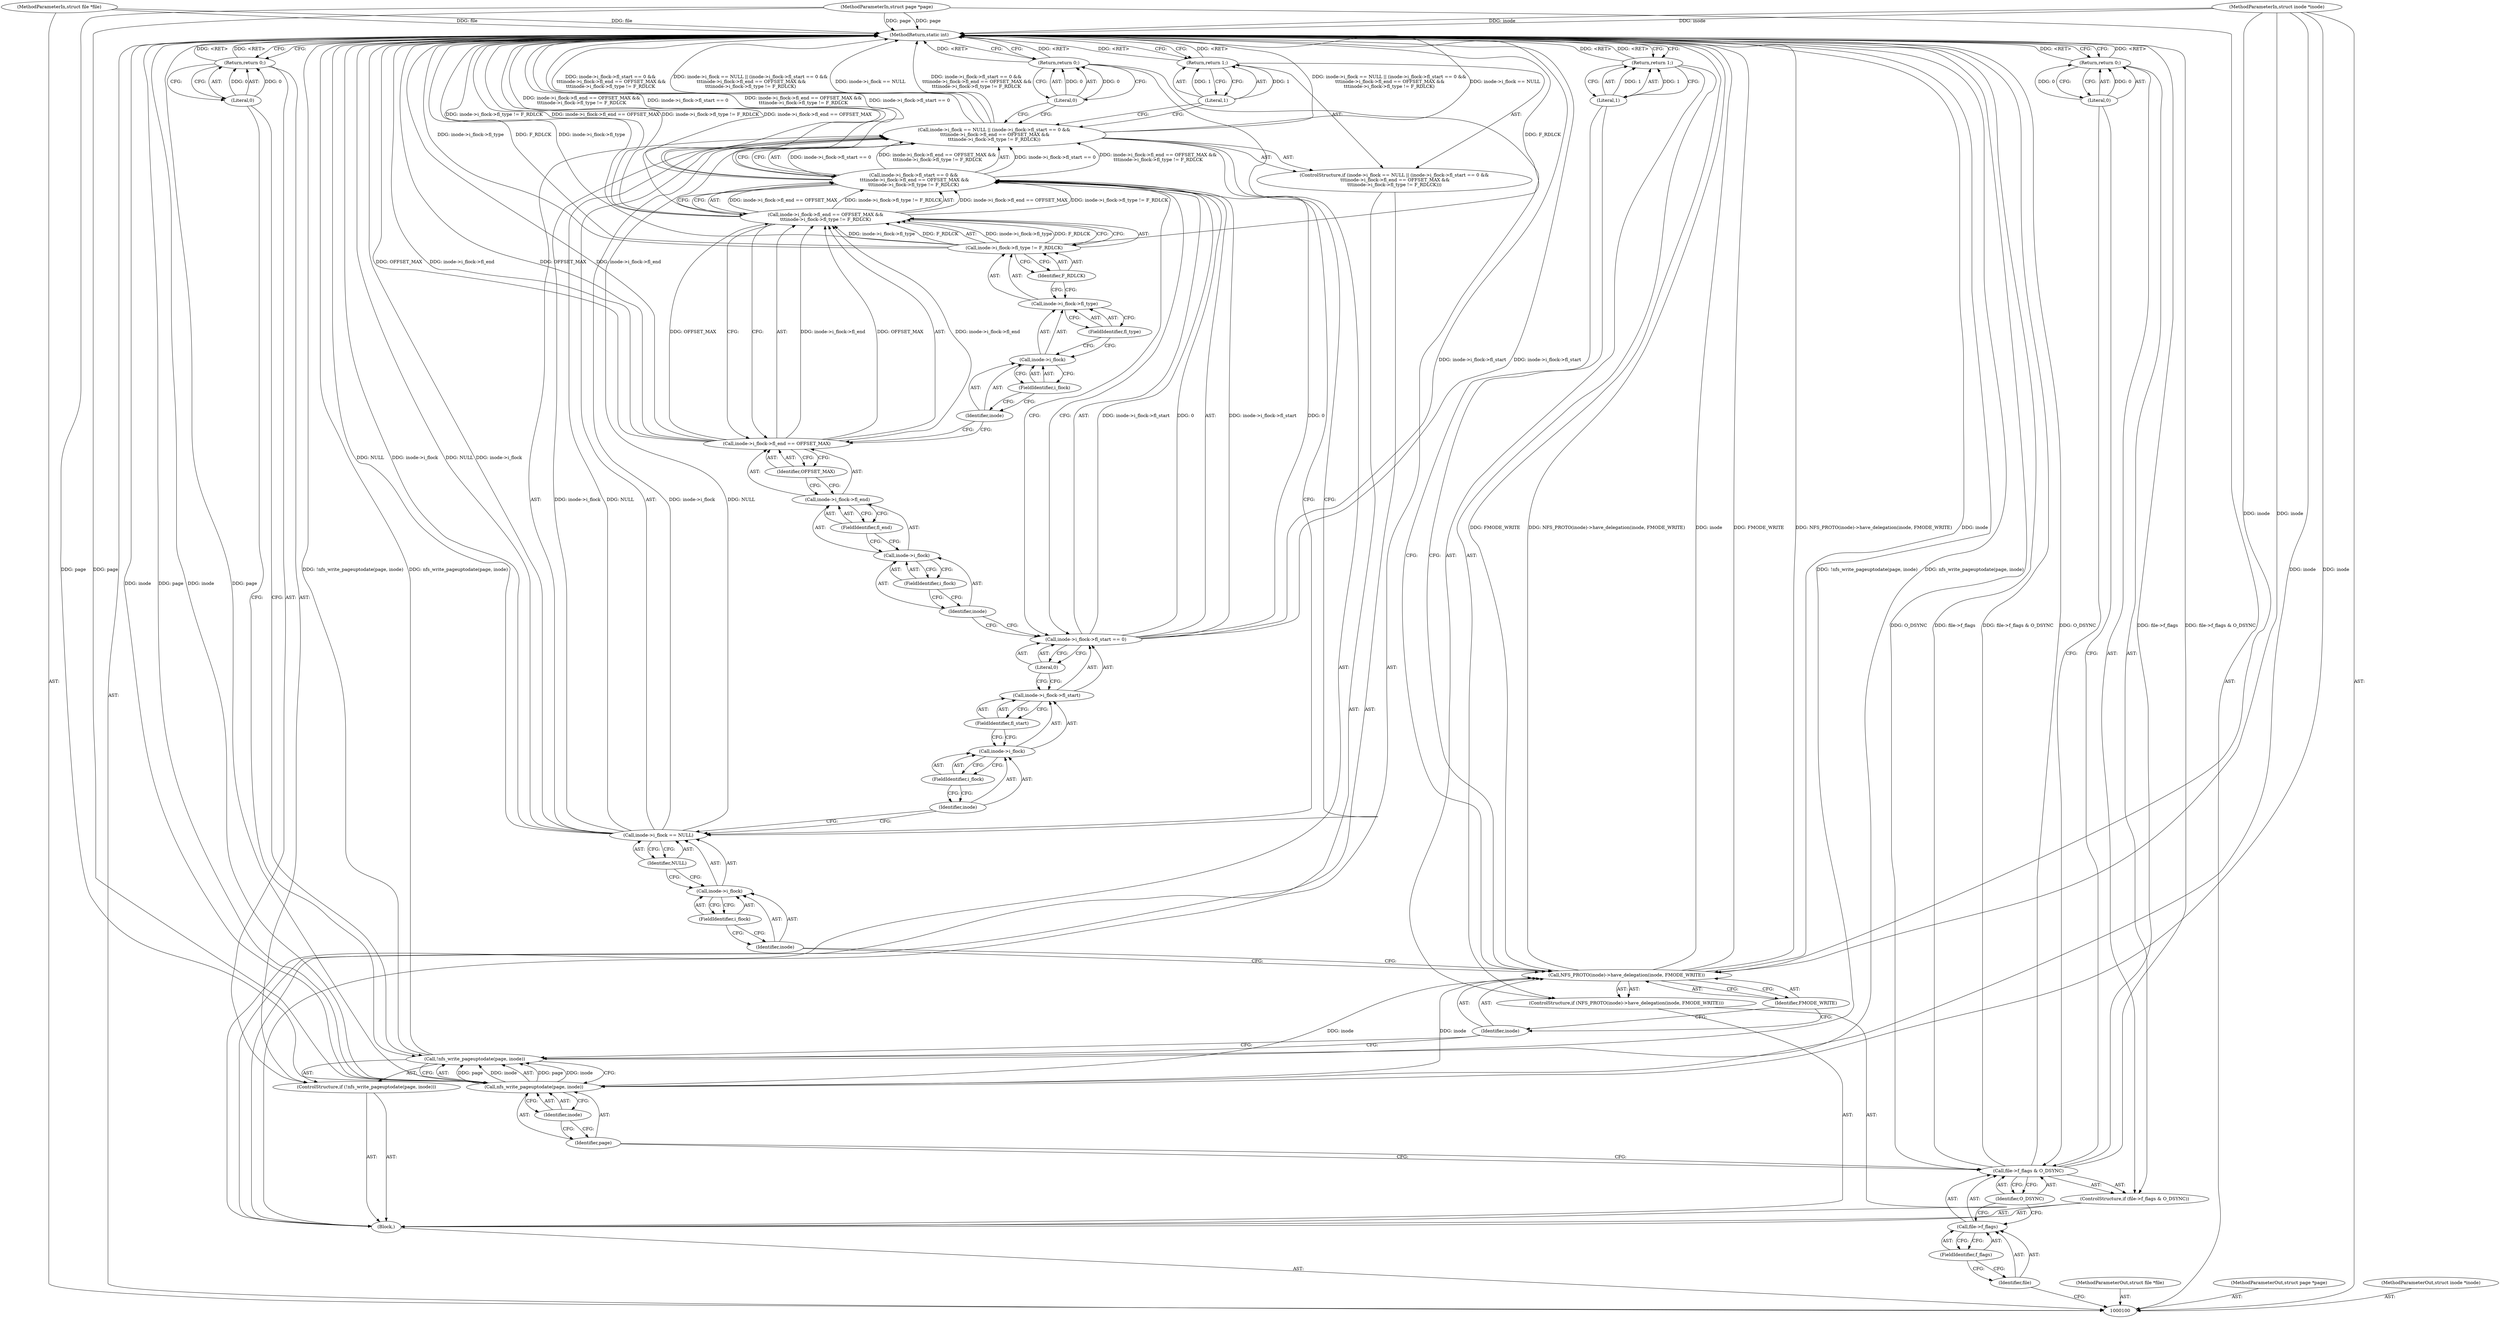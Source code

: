 digraph "0_linux_263b4509ec4d47e0da3e753f85a39ea12d1eff24" {
"1000160" [label="(MethodReturn,static int)"];
"1000101" [label="(MethodParameterIn,struct file *file)"];
"1000213" [label="(MethodParameterOut,struct file *file)"];
"1000102" [label="(MethodParameterIn,struct page *page)"];
"1000214" [label="(MethodParameterOut,struct page *page)"];
"1000103" [label="(MethodParameterIn,struct inode *inode)"];
"1000215" [label="(MethodParameterOut,struct inode *inode)"];
"1000146" [label="(FieldIdentifier,i_flock)"];
"1000147" [label="(FieldIdentifier,fl_end)"];
"1000148" [label="(Identifier,OFFSET_MAX)"];
"1000141" [label="(Call,inode->i_flock->fl_end == OFFSET_MAX &&\n\t\t\tinode->i_flock->fl_type != F_RDLCK)"];
"1000142" [label="(Call,inode->i_flock->fl_end == OFFSET_MAX)"];
"1000143" [label="(Call,inode->i_flock->fl_end)"];
"1000144" [label="(Call,inode->i_flock)"];
"1000145" [label="(Identifier,inode)"];
"1000153" [label="(FieldIdentifier,i_flock)"];
"1000154" [label="(FieldIdentifier,fl_type)"];
"1000149" [label="(Call,inode->i_flock->fl_type != F_RDLCK)"];
"1000150" [label="(Call,inode->i_flock->fl_type)"];
"1000151" [label="(Call,inode->i_flock)"];
"1000152" [label="(Identifier,inode)"];
"1000155" [label="(Identifier,F_RDLCK)"];
"1000157" [label="(Literal,1)"];
"1000156" [label="(Return,return 1;)"];
"1000158" [label="(Return,return 0;)"];
"1000159" [label="(Literal,0)"];
"1000104" [label="(Block,)"];
"1000109" [label="(FieldIdentifier,f_flags)"];
"1000105" [label="(ControlStructure,if (file->f_flags & O_DSYNC))"];
"1000110" [label="(Identifier,O_DSYNC)"];
"1000106" [label="(Call,file->f_flags & O_DSYNC)"];
"1000107" [label="(Call,file->f_flags)"];
"1000108" [label="(Identifier,file)"];
"1000112" [label="(Literal,0)"];
"1000111" [label="(Return,return 0;)"];
"1000113" [label="(ControlStructure,if (!nfs_write_pageuptodate(page, inode)))"];
"1000116" [label="(Identifier,page)"];
"1000117" [label="(Identifier,inode)"];
"1000114" [label="(Call,!nfs_write_pageuptodate(page, inode))"];
"1000115" [label="(Call,nfs_write_pageuptodate(page, inode))"];
"1000118" [label="(Return,return 0;)"];
"1000119" [label="(Literal,0)"];
"1000120" [label="(ControlStructure,if (NFS_PROTO(inode)->have_delegation(inode, FMODE_WRITE)))"];
"1000122" [label="(Identifier,inode)"];
"1000123" [label="(Identifier,FMODE_WRITE)"];
"1000121" [label="(Call,NFS_PROTO(inode)->have_delegation(inode, FMODE_WRITE))"];
"1000125" [label="(Literal,1)"];
"1000124" [label="(Return,return 1;)"];
"1000126" [label="(ControlStructure,if (inode->i_flock == NULL || (inode->i_flock->fl_start == 0 &&\n \t\t\tinode->i_flock->fl_end == OFFSET_MAX &&\n\t\t\tinode->i_flock->fl_type != F_RDLCK)))"];
"1000131" [label="(FieldIdentifier,i_flock)"];
"1000132" [label="(Identifier,NULL)"];
"1000133" [label="(Call,inode->i_flock->fl_start == 0 &&\n \t\t\tinode->i_flock->fl_end == OFFSET_MAX &&\n\t\t\tinode->i_flock->fl_type != F_RDLCK)"];
"1000134" [label="(Call,inode->i_flock->fl_start == 0)"];
"1000135" [label="(Call,inode->i_flock->fl_start)"];
"1000136" [label="(Call,inode->i_flock)"];
"1000137" [label="(Identifier,inode)"];
"1000138" [label="(FieldIdentifier,i_flock)"];
"1000139" [label="(FieldIdentifier,fl_start)"];
"1000127" [label="(Call,inode->i_flock == NULL || (inode->i_flock->fl_start == 0 &&\n \t\t\tinode->i_flock->fl_end == OFFSET_MAX &&\n\t\t\tinode->i_flock->fl_type != F_RDLCK))"];
"1000128" [label="(Call,inode->i_flock == NULL)"];
"1000129" [label="(Call,inode->i_flock)"];
"1000130" [label="(Identifier,inode)"];
"1000140" [label="(Literal,0)"];
"1000160" -> "1000100"  [label="AST: "];
"1000160" -> "1000111"  [label="CFG: "];
"1000160" -> "1000118"  [label="CFG: "];
"1000160" -> "1000124"  [label="CFG: "];
"1000160" -> "1000156"  [label="CFG: "];
"1000160" -> "1000158"  [label="CFG: "];
"1000111" -> "1000160"  [label="DDG: <RET>"];
"1000124" -> "1000160"  [label="DDG: <RET>"];
"1000118" -> "1000160"  [label="DDG: <RET>"];
"1000158" -> "1000160"  [label="DDG: <RET>"];
"1000115" -> "1000160"  [label="DDG: inode"];
"1000115" -> "1000160"  [label="DDG: page"];
"1000141" -> "1000160"  [label="DDG: inode->i_flock->fl_end == OFFSET_MAX"];
"1000141" -> "1000160"  [label="DDG: inode->i_flock->fl_type != F_RDLCK"];
"1000106" -> "1000160"  [label="DDG: file->f_flags"];
"1000106" -> "1000160"  [label="DDG: file->f_flags & O_DSYNC"];
"1000106" -> "1000160"  [label="DDG: O_DSYNC"];
"1000114" -> "1000160"  [label="DDG: !nfs_write_pageuptodate(page, inode)"];
"1000114" -> "1000160"  [label="DDG: nfs_write_pageuptodate(page, inode)"];
"1000127" -> "1000160"  [label="DDG: inode->i_flock == NULL || (inode->i_flock->fl_start == 0 &&\n \t\t\tinode->i_flock->fl_end == OFFSET_MAX &&\n\t\t\tinode->i_flock->fl_type != F_RDLCK)"];
"1000127" -> "1000160"  [label="DDG: inode->i_flock == NULL"];
"1000127" -> "1000160"  [label="DDG: inode->i_flock->fl_start == 0 &&\n \t\t\tinode->i_flock->fl_end == OFFSET_MAX &&\n\t\t\tinode->i_flock->fl_type != F_RDLCK"];
"1000149" -> "1000160"  [label="DDG: inode->i_flock->fl_type"];
"1000149" -> "1000160"  [label="DDG: F_RDLCK"];
"1000121" -> "1000160"  [label="DDG: FMODE_WRITE"];
"1000121" -> "1000160"  [label="DDG: NFS_PROTO(inode)->have_delegation(inode, FMODE_WRITE)"];
"1000121" -> "1000160"  [label="DDG: inode"];
"1000128" -> "1000160"  [label="DDG: NULL"];
"1000128" -> "1000160"  [label="DDG: inode->i_flock"];
"1000133" -> "1000160"  [label="DDG: inode->i_flock->fl_end == OFFSET_MAX &&\n\t\t\tinode->i_flock->fl_type != F_RDLCK"];
"1000133" -> "1000160"  [label="DDG: inode->i_flock->fl_start == 0"];
"1000103" -> "1000160"  [label="DDG: inode"];
"1000142" -> "1000160"  [label="DDG: OFFSET_MAX"];
"1000142" -> "1000160"  [label="DDG: inode->i_flock->fl_end"];
"1000102" -> "1000160"  [label="DDG: page"];
"1000134" -> "1000160"  [label="DDG: inode->i_flock->fl_start"];
"1000101" -> "1000160"  [label="DDG: file"];
"1000156" -> "1000160"  [label="DDG: <RET>"];
"1000101" -> "1000100"  [label="AST: "];
"1000101" -> "1000160"  [label="DDG: file"];
"1000213" -> "1000100"  [label="AST: "];
"1000102" -> "1000100"  [label="AST: "];
"1000102" -> "1000160"  [label="DDG: page"];
"1000102" -> "1000115"  [label="DDG: page"];
"1000214" -> "1000100"  [label="AST: "];
"1000103" -> "1000100"  [label="AST: "];
"1000103" -> "1000160"  [label="DDG: inode"];
"1000103" -> "1000115"  [label="DDG: inode"];
"1000103" -> "1000121"  [label="DDG: inode"];
"1000215" -> "1000100"  [label="AST: "];
"1000146" -> "1000144"  [label="AST: "];
"1000146" -> "1000145"  [label="CFG: "];
"1000144" -> "1000146"  [label="CFG: "];
"1000147" -> "1000143"  [label="AST: "];
"1000147" -> "1000144"  [label="CFG: "];
"1000143" -> "1000147"  [label="CFG: "];
"1000148" -> "1000142"  [label="AST: "];
"1000148" -> "1000143"  [label="CFG: "];
"1000142" -> "1000148"  [label="CFG: "];
"1000141" -> "1000133"  [label="AST: "];
"1000141" -> "1000142"  [label="CFG: "];
"1000141" -> "1000149"  [label="CFG: "];
"1000142" -> "1000141"  [label="AST: "];
"1000149" -> "1000141"  [label="AST: "];
"1000133" -> "1000141"  [label="CFG: "];
"1000141" -> "1000160"  [label="DDG: inode->i_flock->fl_end == OFFSET_MAX"];
"1000141" -> "1000160"  [label="DDG: inode->i_flock->fl_type != F_RDLCK"];
"1000141" -> "1000133"  [label="DDG: inode->i_flock->fl_end == OFFSET_MAX"];
"1000141" -> "1000133"  [label="DDG: inode->i_flock->fl_type != F_RDLCK"];
"1000142" -> "1000141"  [label="DDG: inode->i_flock->fl_end"];
"1000142" -> "1000141"  [label="DDG: OFFSET_MAX"];
"1000149" -> "1000141"  [label="DDG: inode->i_flock->fl_type"];
"1000149" -> "1000141"  [label="DDG: F_RDLCK"];
"1000142" -> "1000141"  [label="AST: "];
"1000142" -> "1000148"  [label="CFG: "];
"1000143" -> "1000142"  [label="AST: "];
"1000148" -> "1000142"  [label="AST: "];
"1000152" -> "1000142"  [label="CFG: "];
"1000141" -> "1000142"  [label="CFG: "];
"1000142" -> "1000160"  [label="DDG: OFFSET_MAX"];
"1000142" -> "1000160"  [label="DDG: inode->i_flock->fl_end"];
"1000142" -> "1000141"  [label="DDG: inode->i_flock->fl_end"];
"1000142" -> "1000141"  [label="DDG: OFFSET_MAX"];
"1000143" -> "1000142"  [label="AST: "];
"1000143" -> "1000147"  [label="CFG: "];
"1000144" -> "1000143"  [label="AST: "];
"1000147" -> "1000143"  [label="AST: "];
"1000148" -> "1000143"  [label="CFG: "];
"1000144" -> "1000143"  [label="AST: "];
"1000144" -> "1000146"  [label="CFG: "];
"1000145" -> "1000144"  [label="AST: "];
"1000146" -> "1000144"  [label="AST: "];
"1000147" -> "1000144"  [label="CFG: "];
"1000145" -> "1000144"  [label="AST: "];
"1000145" -> "1000134"  [label="CFG: "];
"1000146" -> "1000145"  [label="CFG: "];
"1000153" -> "1000151"  [label="AST: "];
"1000153" -> "1000152"  [label="CFG: "];
"1000151" -> "1000153"  [label="CFG: "];
"1000154" -> "1000150"  [label="AST: "];
"1000154" -> "1000151"  [label="CFG: "];
"1000150" -> "1000154"  [label="CFG: "];
"1000149" -> "1000141"  [label="AST: "];
"1000149" -> "1000155"  [label="CFG: "];
"1000150" -> "1000149"  [label="AST: "];
"1000155" -> "1000149"  [label="AST: "];
"1000141" -> "1000149"  [label="CFG: "];
"1000149" -> "1000160"  [label="DDG: inode->i_flock->fl_type"];
"1000149" -> "1000160"  [label="DDG: F_RDLCK"];
"1000149" -> "1000141"  [label="DDG: inode->i_flock->fl_type"];
"1000149" -> "1000141"  [label="DDG: F_RDLCK"];
"1000150" -> "1000149"  [label="AST: "];
"1000150" -> "1000154"  [label="CFG: "];
"1000151" -> "1000150"  [label="AST: "];
"1000154" -> "1000150"  [label="AST: "];
"1000155" -> "1000150"  [label="CFG: "];
"1000151" -> "1000150"  [label="AST: "];
"1000151" -> "1000153"  [label="CFG: "];
"1000152" -> "1000151"  [label="AST: "];
"1000153" -> "1000151"  [label="AST: "];
"1000154" -> "1000151"  [label="CFG: "];
"1000152" -> "1000151"  [label="AST: "];
"1000152" -> "1000142"  [label="CFG: "];
"1000153" -> "1000152"  [label="CFG: "];
"1000155" -> "1000149"  [label="AST: "];
"1000155" -> "1000150"  [label="CFG: "];
"1000149" -> "1000155"  [label="CFG: "];
"1000157" -> "1000156"  [label="AST: "];
"1000157" -> "1000127"  [label="CFG: "];
"1000156" -> "1000157"  [label="CFG: "];
"1000157" -> "1000156"  [label="DDG: 1"];
"1000156" -> "1000126"  [label="AST: "];
"1000156" -> "1000157"  [label="CFG: "];
"1000157" -> "1000156"  [label="AST: "];
"1000160" -> "1000156"  [label="CFG: "];
"1000156" -> "1000160"  [label="DDG: <RET>"];
"1000157" -> "1000156"  [label="DDG: 1"];
"1000158" -> "1000104"  [label="AST: "];
"1000158" -> "1000159"  [label="CFG: "];
"1000159" -> "1000158"  [label="AST: "];
"1000160" -> "1000158"  [label="CFG: "];
"1000158" -> "1000160"  [label="DDG: <RET>"];
"1000159" -> "1000158"  [label="DDG: 0"];
"1000159" -> "1000158"  [label="AST: "];
"1000159" -> "1000127"  [label="CFG: "];
"1000158" -> "1000159"  [label="CFG: "];
"1000159" -> "1000158"  [label="DDG: 0"];
"1000104" -> "1000100"  [label="AST: "];
"1000105" -> "1000104"  [label="AST: "];
"1000113" -> "1000104"  [label="AST: "];
"1000120" -> "1000104"  [label="AST: "];
"1000126" -> "1000104"  [label="AST: "];
"1000158" -> "1000104"  [label="AST: "];
"1000109" -> "1000107"  [label="AST: "];
"1000109" -> "1000108"  [label="CFG: "];
"1000107" -> "1000109"  [label="CFG: "];
"1000105" -> "1000104"  [label="AST: "];
"1000106" -> "1000105"  [label="AST: "];
"1000111" -> "1000105"  [label="AST: "];
"1000110" -> "1000106"  [label="AST: "];
"1000110" -> "1000107"  [label="CFG: "];
"1000106" -> "1000110"  [label="CFG: "];
"1000106" -> "1000105"  [label="AST: "];
"1000106" -> "1000110"  [label="CFG: "];
"1000107" -> "1000106"  [label="AST: "];
"1000110" -> "1000106"  [label="AST: "];
"1000112" -> "1000106"  [label="CFG: "];
"1000116" -> "1000106"  [label="CFG: "];
"1000106" -> "1000160"  [label="DDG: file->f_flags"];
"1000106" -> "1000160"  [label="DDG: file->f_flags & O_DSYNC"];
"1000106" -> "1000160"  [label="DDG: O_DSYNC"];
"1000107" -> "1000106"  [label="AST: "];
"1000107" -> "1000109"  [label="CFG: "];
"1000108" -> "1000107"  [label="AST: "];
"1000109" -> "1000107"  [label="AST: "];
"1000110" -> "1000107"  [label="CFG: "];
"1000108" -> "1000107"  [label="AST: "];
"1000108" -> "1000100"  [label="CFG: "];
"1000109" -> "1000108"  [label="CFG: "];
"1000112" -> "1000111"  [label="AST: "];
"1000112" -> "1000106"  [label="CFG: "];
"1000111" -> "1000112"  [label="CFG: "];
"1000112" -> "1000111"  [label="DDG: 0"];
"1000111" -> "1000105"  [label="AST: "];
"1000111" -> "1000112"  [label="CFG: "];
"1000112" -> "1000111"  [label="AST: "];
"1000160" -> "1000111"  [label="CFG: "];
"1000111" -> "1000160"  [label="DDG: <RET>"];
"1000112" -> "1000111"  [label="DDG: 0"];
"1000113" -> "1000104"  [label="AST: "];
"1000114" -> "1000113"  [label="AST: "];
"1000118" -> "1000113"  [label="AST: "];
"1000116" -> "1000115"  [label="AST: "];
"1000116" -> "1000106"  [label="CFG: "];
"1000117" -> "1000116"  [label="CFG: "];
"1000117" -> "1000115"  [label="AST: "];
"1000117" -> "1000116"  [label="CFG: "];
"1000115" -> "1000117"  [label="CFG: "];
"1000114" -> "1000113"  [label="AST: "];
"1000114" -> "1000115"  [label="CFG: "];
"1000115" -> "1000114"  [label="AST: "];
"1000119" -> "1000114"  [label="CFG: "];
"1000122" -> "1000114"  [label="CFG: "];
"1000114" -> "1000160"  [label="DDG: !nfs_write_pageuptodate(page, inode)"];
"1000114" -> "1000160"  [label="DDG: nfs_write_pageuptodate(page, inode)"];
"1000115" -> "1000114"  [label="DDG: page"];
"1000115" -> "1000114"  [label="DDG: inode"];
"1000115" -> "1000114"  [label="AST: "];
"1000115" -> "1000117"  [label="CFG: "];
"1000116" -> "1000115"  [label="AST: "];
"1000117" -> "1000115"  [label="AST: "];
"1000114" -> "1000115"  [label="CFG: "];
"1000115" -> "1000160"  [label="DDG: inode"];
"1000115" -> "1000160"  [label="DDG: page"];
"1000115" -> "1000114"  [label="DDG: page"];
"1000115" -> "1000114"  [label="DDG: inode"];
"1000102" -> "1000115"  [label="DDG: page"];
"1000103" -> "1000115"  [label="DDG: inode"];
"1000115" -> "1000121"  [label="DDG: inode"];
"1000118" -> "1000113"  [label="AST: "];
"1000118" -> "1000119"  [label="CFG: "];
"1000119" -> "1000118"  [label="AST: "];
"1000160" -> "1000118"  [label="CFG: "];
"1000118" -> "1000160"  [label="DDG: <RET>"];
"1000119" -> "1000118"  [label="DDG: 0"];
"1000119" -> "1000118"  [label="AST: "];
"1000119" -> "1000114"  [label="CFG: "];
"1000118" -> "1000119"  [label="CFG: "];
"1000119" -> "1000118"  [label="DDG: 0"];
"1000120" -> "1000104"  [label="AST: "];
"1000121" -> "1000120"  [label="AST: "];
"1000124" -> "1000120"  [label="AST: "];
"1000122" -> "1000121"  [label="AST: "];
"1000122" -> "1000114"  [label="CFG: "];
"1000123" -> "1000122"  [label="CFG: "];
"1000123" -> "1000121"  [label="AST: "];
"1000123" -> "1000122"  [label="CFG: "];
"1000121" -> "1000123"  [label="CFG: "];
"1000121" -> "1000120"  [label="AST: "];
"1000121" -> "1000123"  [label="CFG: "];
"1000122" -> "1000121"  [label="AST: "];
"1000123" -> "1000121"  [label="AST: "];
"1000125" -> "1000121"  [label="CFG: "];
"1000130" -> "1000121"  [label="CFG: "];
"1000121" -> "1000160"  [label="DDG: FMODE_WRITE"];
"1000121" -> "1000160"  [label="DDG: NFS_PROTO(inode)->have_delegation(inode, FMODE_WRITE)"];
"1000121" -> "1000160"  [label="DDG: inode"];
"1000115" -> "1000121"  [label="DDG: inode"];
"1000103" -> "1000121"  [label="DDG: inode"];
"1000125" -> "1000124"  [label="AST: "];
"1000125" -> "1000121"  [label="CFG: "];
"1000124" -> "1000125"  [label="CFG: "];
"1000125" -> "1000124"  [label="DDG: 1"];
"1000124" -> "1000120"  [label="AST: "];
"1000124" -> "1000125"  [label="CFG: "];
"1000125" -> "1000124"  [label="AST: "];
"1000160" -> "1000124"  [label="CFG: "];
"1000124" -> "1000160"  [label="DDG: <RET>"];
"1000125" -> "1000124"  [label="DDG: 1"];
"1000126" -> "1000104"  [label="AST: "];
"1000127" -> "1000126"  [label="AST: "];
"1000156" -> "1000126"  [label="AST: "];
"1000131" -> "1000129"  [label="AST: "];
"1000131" -> "1000130"  [label="CFG: "];
"1000129" -> "1000131"  [label="CFG: "];
"1000132" -> "1000128"  [label="AST: "];
"1000132" -> "1000129"  [label="CFG: "];
"1000128" -> "1000132"  [label="CFG: "];
"1000133" -> "1000127"  [label="AST: "];
"1000133" -> "1000134"  [label="CFG: "];
"1000133" -> "1000141"  [label="CFG: "];
"1000134" -> "1000133"  [label="AST: "];
"1000141" -> "1000133"  [label="AST: "];
"1000127" -> "1000133"  [label="CFG: "];
"1000133" -> "1000160"  [label="DDG: inode->i_flock->fl_end == OFFSET_MAX &&\n\t\t\tinode->i_flock->fl_type != F_RDLCK"];
"1000133" -> "1000160"  [label="DDG: inode->i_flock->fl_start == 0"];
"1000133" -> "1000127"  [label="DDG: inode->i_flock->fl_start == 0"];
"1000133" -> "1000127"  [label="DDG: inode->i_flock->fl_end == OFFSET_MAX &&\n\t\t\tinode->i_flock->fl_type != F_RDLCK"];
"1000134" -> "1000133"  [label="DDG: inode->i_flock->fl_start"];
"1000134" -> "1000133"  [label="DDG: 0"];
"1000141" -> "1000133"  [label="DDG: inode->i_flock->fl_end == OFFSET_MAX"];
"1000141" -> "1000133"  [label="DDG: inode->i_flock->fl_type != F_RDLCK"];
"1000134" -> "1000133"  [label="AST: "];
"1000134" -> "1000140"  [label="CFG: "];
"1000135" -> "1000134"  [label="AST: "];
"1000140" -> "1000134"  [label="AST: "];
"1000145" -> "1000134"  [label="CFG: "];
"1000133" -> "1000134"  [label="CFG: "];
"1000134" -> "1000160"  [label="DDG: inode->i_flock->fl_start"];
"1000134" -> "1000133"  [label="DDG: inode->i_flock->fl_start"];
"1000134" -> "1000133"  [label="DDG: 0"];
"1000135" -> "1000134"  [label="AST: "];
"1000135" -> "1000139"  [label="CFG: "];
"1000136" -> "1000135"  [label="AST: "];
"1000139" -> "1000135"  [label="AST: "];
"1000140" -> "1000135"  [label="CFG: "];
"1000136" -> "1000135"  [label="AST: "];
"1000136" -> "1000138"  [label="CFG: "];
"1000137" -> "1000136"  [label="AST: "];
"1000138" -> "1000136"  [label="AST: "];
"1000139" -> "1000136"  [label="CFG: "];
"1000137" -> "1000136"  [label="AST: "];
"1000137" -> "1000128"  [label="CFG: "];
"1000138" -> "1000137"  [label="CFG: "];
"1000138" -> "1000136"  [label="AST: "];
"1000138" -> "1000137"  [label="CFG: "];
"1000136" -> "1000138"  [label="CFG: "];
"1000139" -> "1000135"  [label="AST: "];
"1000139" -> "1000136"  [label="CFG: "];
"1000135" -> "1000139"  [label="CFG: "];
"1000127" -> "1000126"  [label="AST: "];
"1000127" -> "1000128"  [label="CFG: "];
"1000127" -> "1000133"  [label="CFG: "];
"1000128" -> "1000127"  [label="AST: "];
"1000133" -> "1000127"  [label="AST: "];
"1000157" -> "1000127"  [label="CFG: "];
"1000159" -> "1000127"  [label="CFG: "];
"1000127" -> "1000160"  [label="DDG: inode->i_flock == NULL || (inode->i_flock->fl_start == 0 &&\n \t\t\tinode->i_flock->fl_end == OFFSET_MAX &&\n\t\t\tinode->i_flock->fl_type != F_RDLCK)"];
"1000127" -> "1000160"  [label="DDG: inode->i_flock == NULL"];
"1000127" -> "1000160"  [label="DDG: inode->i_flock->fl_start == 0 &&\n \t\t\tinode->i_flock->fl_end == OFFSET_MAX &&\n\t\t\tinode->i_flock->fl_type != F_RDLCK"];
"1000128" -> "1000127"  [label="DDG: inode->i_flock"];
"1000128" -> "1000127"  [label="DDG: NULL"];
"1000133" -> "1000127"  [label="DDG: inode->i_flock->fl_start == 0"];
"1000133" -> "1000127"  [label="DDG: inode->i_flock->fl_end == OFFSET_MAX &&\n\t\t\tinode->i_flock->fl_type != F_RDLCK"];
"1000128" -> "1000127"  [label="AST: "];
"1000128" -> "1000132"  [label="CFG: "];
"1000129" -> "1000128"  [label="AST: "];
"1000132" -> "1000128"  [label="AST: "];
"1000137" -> "1000128"  [label="CFG: "];
"1000127" -> "1000128"  [label="CFG: "];
"1000128" -> "1000160"  [label="DDG: NULL"];
"1000128" -> "1000160"  [label="DDG: inode->i_flock"];
"1000128" -> "1000127"  [label="DDG: inode->i_flock"];
"1000128" -> "1000127"  [label="DDG: NULL"];
"1000129" -> "1000128"  [label="AST: "];
"1000129" -> "1000131"  [label="CFG: "];
"1000130" -> "1000129"  [label="AST: "];
"1000131" -> "1000129"  [label="AST: "];
"1000132" -> "1000129"  [label="CFG: "];
"1000130" -> "1000129"  [label="AST: "];
"1000130" -> "1000121"  [label="CFG: "];
"1000131" -> "1000130"  [label="CFG: "];
"1000140" -> "1000134"  [label="AST: "];
"1000140" -> "1000135"  [label="CFG: "];
"1000134" -> "1000140"  [label="CFG: "];
}
